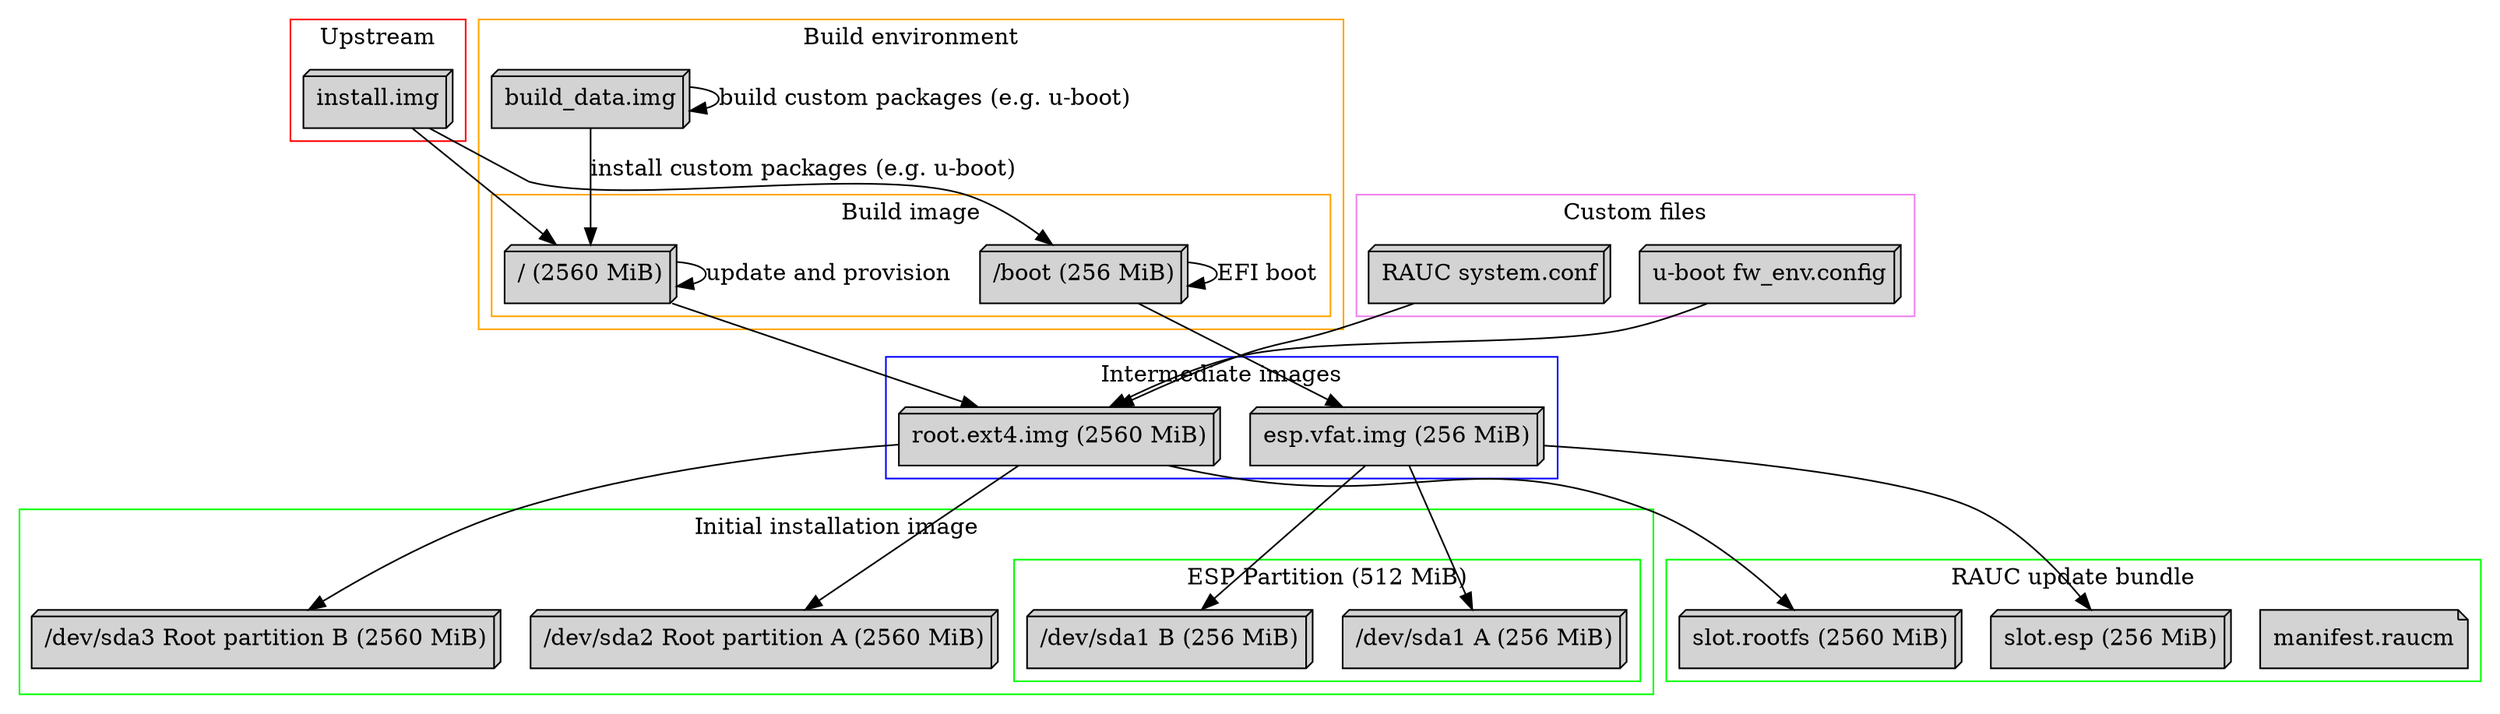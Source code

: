 digraph {
    node [shape="box3d"; style="filled"];
    subgraph cluster_0 {
        "install.img";
        label = "Upstream";
        color = red;
    }
    subgraph cluster_1 {
        "build_data.img";
        label = "Build environment";
        color = orange;
        rank = same;
        subgraph cluster_2 {
            "/ (2560 MiB)";
            "/boot (256 MiB)";
            label = "Build image";
        }
    }
    subgraph cluster_3 {
        "root.ext4.img (2560 MiB)";
        "esp.vfat.img (256 MiB)";
        label = "Intermediate images";
        color = blue;
        rank = same;
    }
    subgraph cluster_4 {
        "/dev/sda3 Root partition B (2560 MiB)";
        "/dev/sda2 Root partition A (2560 MiB)";
        label = "Initial installation image";
        color = green;
        rank = same;
        subgraph cluster_5 {
            label = "ESP Partition (512 MiB)";
            "/dev/sda1 A (256 MiB)";
            "/dev/sda1 B (256 MiB)";
        }
    }
    subgraph cluster_6 {
        label = "RAUC update bundle";
        color = green;
        rank = same;
        "manifest.raucm" [shape = "note"];
        "slot.rootfs (2560 MiB)";
        "slot.esp (256 MiB)";
    }
    subgraph cluster_7 {
        label = "Custom files";
        color = violet;
        "RAUC system.conf";
        "u-boot fw_env.config";
    }
    "install.img" -> "/ (2560 MiB)";
    "/ (2560 MiB)" -> "/ (2560 MiB)" [label = "update and provision"];
    "install.img" -> "/boot (256 MiB)";
    "/boot (256 MiB)" -> "/boot (256 MiB)" [label = "EFI boot"];
    "build_data.img" -> "build_data.img" [label = "build custom packages (e.g. u-boot)"];
    "build_data.img" -> "/ (2560 MiB)" [label = "install custom packages (e.g. u-boot)"];
    "/boot (256 MiB)" -> "esp.vfat.img (256 MiB)";
    "/ (2560 MiB)" -> "root.ext4.img (2560 MiB)";
    "RAUC system.conf" -> "root.ext4.img (2560 MiB)";
    "u-boot fw_env.config" -> "root.ext4.img (2560 MiB)";
    "esp.vfat.img (256 MiB)" -> "/dev/sda1 A (256 MiB)";
    "esp.vfat.img (256 MiB)" -> "/dev/sda1 B (256 MiB)";
    "root.ext4.img (2560 MiB)" -> "/dev/sda2 Root partition A (2560 MiB)";
    "root.ext4.img (2560 MiB)" -> "/dev/sda3 Root partition B (2560 MiB)";
    "esp.vfat.img (256 MiB)" -> "slot.esp (256 MiB)";
    "root.ext4.img (2560 MiB)" -> "slot.rootfs (2560 MiB)";
}
